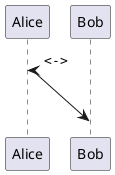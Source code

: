 {
  "sha1": "7eakvvxs6mp865iwkv6nbi1bolznqeo",
  "insertion": {
    "when": "2024-05-30T20:48:21.178Z",
    "url": "https://github.com/plantuml/plantuml/issues/1300",
    "user": "plantuml@gmail.com"
  }
}
@startuml
participant Alice as a
participant Bob   as b

a <->(50)    b : ""<->  ""

@enduml

